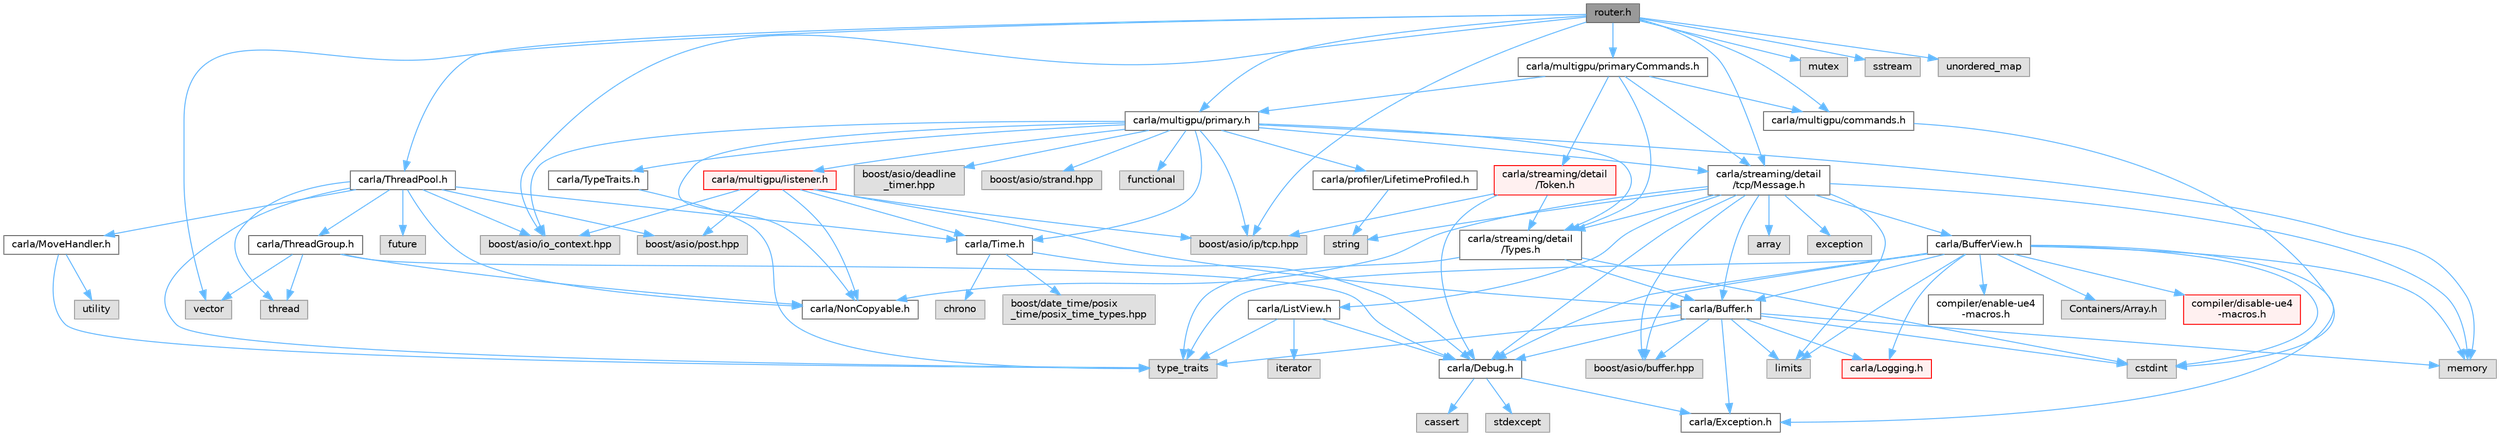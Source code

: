 digraph "router.h"
{
 // INTERACTIVE_SVG=YES
 // LATEX_PDF_SIZE
  bgcolor="transparent";
  edge [fontname=Helvetica,fontsize=10,labelfontname=Helvetica,labelfontsize=10];
  node [fontname=Helvetica,fontsize=10,shape=box,height=0.2,width=0.4];
  Node1 [id="Node000001",label="router.h",height=0.2,width=0.4,color="gray40", fillcolor="grey60", style="filled", fontcolor="black",tooltip=" "];
  Node1 -> Node2 [id="edge1_Node000001_Node000002",color="steelblue1",style="solid",tooltip=" "];
  Node2 [id="Node000002",label="carla/streaming/detail\l/tcp/Message.h",height=0.2,width=0.4,color="grey40", fillcolor="white", style="filled",URL="$d5/dca/Message_8h.html",tooltip=" "];
  Node2 -> Node3 [id="edge2_Node000002_Node000003",color="steelblue1",style="solid",tooltip=" "];
  Node3 [id="Node000003",label="carla/ListView.h",height=0.2,width=0.4,color="grey40", fillcolor="white", style="filled",URL="$d4/d50/LibCarla_2source_2carla_2ListView_8h.html",tooltip=" "];
  Node3 -> Node4 [id="edge3_Node000003_Node000004",color="steelblue1",style="solid",tooltip=" "];
  Node4 [id="Node000004",label="carla/Debug.h",height=0.2,width=0.4,color="grey40", fillcolor="white", style="filled",URL="$d4/deb/Debug_8h.html",tooltip=" "];
  Node4 -> Node5 [id="edge4_Node000004_Node000005",color="steelblue1",style="solid",tooltip=" "];
  Node5 [id="Node000005",label="carla/Exception.h",height=0.2,width=0.4,color="grey40", fillcolor="white", style="filled",URL="$d8/d8a/Exception_8h.html",tooltip=" "];
  Node4 -> Node6 [id="edge5_Node000004_Node000006",color="steelblue1",style="solid",tooltip=" "];
  Node6 [id="Node000006",label="stdexcept",height=0.2,width=0.4,color="grey60", fillcolor="#E0E0E0", style="filled",tooltip=" "];
  Node4 -> Node7 [id="edge6_Node000004_Node000007",color="steelblue1",style="solid",tooltip=" "];
  Node7 [id="Node000007",label="cassert",height=0.2,width=0.4,color="grey60", fillcolor="#E0E0E0", style="filled",tooltip=" "];
  Node3 -> Node8 [id="edge7_Node000003_Node000008",color="steelblue1",style="solid",tooltip=" "];
  Node8 [id="Node000008",label="type_traits",height=0.2,width=0.4,color="grey60", fillcolor="#E0E0E0", style="filled",tooltip=" "];
  Node3 -> Node9 [id="edge8_Node000003_Node000009",color="steelblue1",style="solid",tooltip=" "];
  Node9 [id="Node000009",label="iterator",height=0.2,width=0.4,color="grey60", fillcolor="#E0E0E0", style="filled",tooltip=" "];
  Node2 -> Node10 [id="edge9_Node000002_Node000010",color="steelblue1",style="solid",tooltip=" "];
  Node10 [id="Node000010",label="carla/Buffer.h",height=0.2,width=0.4,color="grey40", fillcolor="white", style="filled",URL="$d2/dda/carla_2Buffer_8h.html",tooltip=" "];
  Node10 -> Node4 [id="edge10_Node000010_Node000004",color="steelblue1",style="solid",tooltip=" "];
  Node10 -> Node5 [id="edge11_Node000010_Node000005",color="steelblue1",style="solid",tooltip=" "];
  Node10 -> Node11 [id="edge12_Node000010_Node000011",color="steelblue1",style="solid",tooltip=" "];
  Node11 [id="Node000011",label="carla/Logging.h",height=0.2,width=0.4,color="red", fillcolor="#FFF0F0", style="filled",URL="$de/d87/Logging_8h.html",tooltip=" "];
  Node10 -> Node14 [id="edge13_Node000010_Node000014",color="steelblue1",style="solid",tooltip=" "];
  Node14 [id="Node000014",label="boost/asio/buffer.hpp",height=0.2,width=0.4,color="grey60", fillcolor="#E0E0E0", style="filled",tooltip=" "];
  Node10 -> Node15 [id="edge14_Node000010_Node000015",color="steelblue1",style="solid",tooltip=" "];
  Node15 [id="Node000015",label="cstdint",height=0.2,width=0.4,color="grey60", fillcolor="#E0E0E0", style="filled",tooltip=" "];
  Node10 -> Node16 [id="edge15_Node000010_Node000016",color="steelblue1",style="solid",tooltip=" "];
  Node16 [id="Node000016",label="limits",height=0.2,width=0.4,color="grey60", fillcolor="#E0E0E0", style="filled",tooltip=" "];
  Node10 -> Node17 [id="edge16_Node000010_Node000017",color="steelblue1",style="solid",tooltip=" "];
  Node17 [id="Node000017",label="memory",height=0.2,width=0.4,color="grey60", fillcolor="#E0E0E0", style="filled",tooltip=" "];
  Node10 -> Node8 [id="edge17_Node000010_Node000008",color="steelblue1",style="solid",tooltip=" "];
  Node2 -> Node18 [id="edge18_Node000002_Node000018",color="steelblue1",style="solid",tooltip=" "];
  Node18 [id="Node000018",label="carla/BufferView.h",height=0.2,width=0.4,color="grey40", fillcolor="white", style="filled",URL="$d8/dee/BufferView_8h.html",tooltip=" "];
  Node18 -> Node10 [id="edge19_Node000018_Node000010",color="steelblue1",style="solid",tooltip=" "];
  Node18 -> Node4 [id="edge20_Node000018_Node000004",color="steelblue1",style="solid",tooltip=" "];
  Node18 -> Node5 [id="edge21_Node000018_Node000005",color="steelblue1",style="solid",tooltip=" "];
  Node18 -> Node11 [id="edge22_Node000018_Node000011",color="steelblue1",style="solid",tooltip=" "];
  Node18 -> Node14 [id="edge23_Node000018_Node000014",color="steelblue1",style="solid",tooltip=" "];
  Node18 -> Node15 [id="edge24_Node000018_Node000015",color="steelblue1",style="solid",tooltip=" "];
  Node18 -> Node16 [id="edge25_Node000018_Node000016",color="steelblue1",style="solid",tooltip=" "];
  Node18 -> Node17 [id="edge26_Node000018_Node000017",color="steelblue1",style="solid",tooltip=" "];
  Node18 -> Node8 [id="edge27_Node000018_Node000008",color="steelblue1",style="solid",tooltip=" "];
  Node18 -> Node19 [id="edge28_Node000018_Node000019",color="steelblue1",style="solid",tooltip=" "];
  Node19 [id="Node000019",label="compiler/enable-ue4\l-macros.h",height=0.2,width=0.4,color="grey40", fillcolor="white", style="filled",URL="$d9/da2/enable-ue4-macros_8h.html",tooltip=" "];
  Node18 -> Node20 [id="edge29_Node000018_Node000020",color="steelblue1",style="solid",tooltip=" "];
  Node20 [id="Node000020",label="Containers/Array.h",height=0.2,width=0.4,color="grey60", fillcolor="#E0E0E0", style="filled",tooltip=" "];
  Node18 -> Node21 [id="edge30_Node000018_Node000021",color="steelblue1",style="solid",tooltip=" "];
  Node21 [id="Node000021",label="compiler/disable-ue4\l-macros.h",height=0.2,width=0.4,color="red", fillcolor="#FFF0F0", style="filled",URL="$d2/d02/disable-ue4-macros_8h.html",tooltip=" "];
  Node2 -> Node4 [id="edge31_Node000002_Node000004",color="steelblue1",style="solid",tooltip=" "];
  Node2 -> Node26 [id="edge32_Node000002_Node000026",color="steelblue1",style="solid",tooltip=" "];
  Node26 [id="Node000026",label="carla/NonCopyable.h",height=0.2,width=0.4,color="grey40", fillcolor="white", style="filled",URL="$d4/dd8/LibCarla_2source_2carla_2NonCopyable_8h.html",tooltip=" "];
  Node2 -> Node27 [id="edge33_Node000002_Node000027",color="steelblue1",style="solid",tooltip=" "];
  Node27 [id="Node000027",label="carla/streaming/detail\l/Types.h",height=0.2,width=0.4,color="grey40", fillcolor="white", style="filled",URL="$d7/df8/Types_8h.html",tooltip=" "];
  Node27 -> Node10 [id="edge34_Node000027_Node000010",color="steelblue1",style="solid",tooltip=" "];
  Node27 -> Node15 [id="edge35_Node000027_Node000015",color="steelblue1",style="solid",tooltip=" "];
  Node27 -> Node8 [id="edge36_Node000027_Node000008",color="steelblue1",style="solid",tooltip=" "];
  Node2 -> Node14 [id="edge37_Node000002_Node000014",color="steelblue1",style="solid",tooltip=" "];
  Node2 -> Node28 [id="edge38_Node000002_Node000028",color="steelblue1",style="solid",tooltip=" "];
  Node28 [id="Node000028",label="array",height=0.2,width=0.4,color="grey60", fillcolor="#E0E0E0", style="filled",tooltip=" "];
  Node2 -> Node29 [id="edge39_Node000002_Node000029",color="steelblue1",style="solid",tooltip=" "];
  Node29 [id="Node000029",label="exception",height=0.2,width=0.4,color="grey60", fillcolor="#E0E0E0", style="filled",tooltip=" "];
  Node2 -> Node16 [id="edge40_Node000002_Node000016",color="steelblue1",style="solid",tooltip=" "];
  Node2 -> Node17 [id="edge41_Node000002_Node000017",color="steelblue1",style="solid",tooltip=" "];
  Node2 -> Node30 [id="edge42_Node000002_Node000030",color="steelblue1",style="solid",tooltip=" "];
  Node30 [id="Node000030",label="string",height=0.2,width=0.4,color="grey60", fillcolor="#E0E0E0", style="filled",tooltip=" "];
  Node1 -> Node31 [id="edge43_Node000001_Node000031",color="steelblue1",style="solid",tooltip=" "];
  Node31 [id="Node000031",label="carla/ThreadPool.h",height=0.2,width=0.4,color="grey40", fillcolor="white", style="filled",URL="$d3/d43/ThreadPool_8h.html",tooltip=" "];
  Node31 -> Node32 [id="edge44_Node000031_Node000032",color="steelblue1",style="solid",tooltip=" "];
  Node32 [id="Node000032",label="carla/MoveHandler.h",height=0.2,width=0.4,color="grey40", fillcolor="white", style="filled",URL="$d5/db3/MoveHandler_8h.html",tooltip=" "];
  Node32 -> Node8 [id="edge45_Node000032_Node000008",color="steelblue1",style="solid",tooltip=" "];
  Node32 -> Node33 [id="edge46_Node000032_Node000033",color="steelblue1",style="solid",tooltip=" "];
  Node33 [id="Node000033",label="utility",height=0.2,width=0.4,color="grey60", fillcolor="#E0E0E0", style="filled",tooltip=" "];
  Node31 -> Node26 [id="edge47_Node000031_Node000026",color="steelblue1",style="solid",tooltip=" "];
  Node31 -> Node34 [id="edge48_Node000031_Node000034",color="steelblue1",style="solid",tooltip=" "];
  Node34 [id="Node000034",label="carla/ThreadGroup.h",height=0.2,width=0.4,color="grey40", fillcolor="white", style="filled",URL="$d6/d99/ThreadGroup_8h.html",tooltip=" "];
  Node34 -> Node4 [id="edge49_Node000034_Node000004",color="steelblue1",style="solid",tooltip=" "];
  Node34 -> Node26 [id="edge50_Node000034_Node000026",color="steelblue1",style="solid",tooltip=" "];
  Node34 -> Node35 [id="edge51_Node000034_Node000035",color="steelblue1",style="solid",tooltip=" "];
  Node35 [id="Node000035",label="thread",height=0.2,width=0.4,color="grey60", fillcolor="#E0E0E0", style="filled",tooltip=" "];
  Node34 -> Node36 [id="edge52_Node000034_Node000036",color="steelblue1",style="solid",tooltip=" "];
  Node36 [id="Node000036",label="vector",height=0.2,width=0.4,color="grey60", fillcolor="#E0E0E0", style="filled",tooltip=" "];
  Node31 -> Node37 [id="edge53_Node000031_Node000037",color="steelblue1",style="solid",tooltip=" "];
  Node37 [id="Node000037",label="carla/Time.h",height=0.2,width=0.4,color="grey40", fillcolor="white", style="filled",URL="$d2/d33/Time_8h.html",tooltip=" "];
  Node37 -> Node4 [id="edge54_Node000037_Node000004",color="steelblue1",style="solid",tooltip=" "];
  Node37 -> Node38 [id="edge55_Node000037_Node000038",color="steelblue1",style="solid",tooltip=" "];
  Node38 [id="Node000038",label="boost/date_time/posix\l_time/posix_time_types.hpp",height=0.2,width=0.4,color="grey60", fillcolor="#E0E0E0", style="filled",tooltip=" "];
  Node37 -> Node39 [id="edge56_Node000037_Node000039",color="steelblue1",style="solid",tooltip=" "];
  Node39 [id="Node000039",label="chrono",height=0.2,width=0.4,color="grey60", fillcolor="#E0E0E0", style="filled",tooltip=" "];
  Node31 -> Node40 [id="edge57_Node000031_Node000040",color="steelblue1",style="solid",tooltip=" "];
  Node40 [id="Node000040",label="boost/asio/io_context.hpp",height=0.2,width=0.4,color="grey60", fillcolor="#E0E0E0", style="filled",tooltip=" "];
  Node31 -> Node41 [id="edge58_Node000031_Node000041",color="steelblue1",style="solid",tooltip=" "];
  Node41 [id="Node000041",label="boost/asio/post.hpp",height=0.2,width=0.4,color="grey60", fillcolor="#E0E0E0", style="filled",tooltip=" "];
  Node31 -> Node42 [id="edge59_Node000031_Node000042",color="steelblue1",style="solid",tooltip=" "];
  Node42 [id="Node000042",label="future",height=0.2,width=0.4,color="grey60", fillcolor="#E0E0E0", style="filled",tooltip=" "];
  Node31 -> Node35 [id="edge60_Node000031_Node000035",color="steelblue1",style="solid",tooltip=" "];
  Node31 -> Node8 [id="edge61_Node000031_Node000008",color="steelblue1",style="solid",tooltip=" "];
  Node1 -> Node43 [id="edge62_Node000001_Node000043",color="steelblue1",style="solid",tooltip=" "];
  Node43 [id="Node000043",label="carla/multigpu/primary.h",height=0.2,width=0.4,color="grey40", fillcolor="white", style="filled",URL="$d8/d15/primary_8h.html",tooltip=" "];
  Node43 -> Node26 [id="edge63_Node000043_Node000026",color="steelblue1",style="solid",tooltip=" "];
  Node43 -> Node37 [id="edge64_Node000043_Node000037",color="steelblue1",style="solid",tooltip=" "];
  Node43 -> Node44 [id="edge65_Node000043_Node000044",color="steelblue1",style="solid",tooltip=" "];
  Node44 [id="Node000044",label="carla/TypeTraits.h",height=0.2,width=0.4,color="grey40", fillcolor="white", style="filled",URL="$d0/d95/TypeTraits_8h.html",tooltip=" "];
  Node44 -> Node8 [id="edge66_Node000044_Node000008",color="steelblue1",style="solid",tooltip=" "];
  Node43 -> Node45 [id="edge67_Node000043_Node000045",color="steelblue1",style="solid",tooltip=" "];
  Node45 [id="Node000045",label="carla/profiler/LifetimeProfiled.h",height=0.2,width=0.4,color="grey40", fillcolor="white", style="filled",URL="$d9/dc4/LifetimeProfiled_8h.html",tooltip=" "];
  Node45 -> Node30 [id="edge68_Node000045_Node000030",color="steelblue1",style="solid",tooltip=" "];
  Node43 -> Node27 [id="edge69_Node000043_Node000027",color="steelblue1",style="solid",tooltip=" "];
  Node43 -> Node2 [id="edge70_Node000043_Node000002",color="steelblue1",style="solid",tooltip=" "];
  Node43 -> Node46 [id="edge71_Node000043_Node000046",color="steelblue1",style="solid",tooltip=" "];
  Node46 [id="Node000046",label="carla/multigpu/listener.h",height=0.2,width=0.4,color="red", fillcolor="#FFF0F0", style="filled",URL="$d0/d39/listener_8h.html",tooltip=" "];
  Node46 -> Node26 [id="edge72_Node000046_Node000026",color="steelblue1",style="solid",tooltip=" "];
  Node46 -> Node37 [id="edge73_Node000046_Node000037",color="steelblue1",style="solid",tooltip=" "];
  Node46 -> Node10 [id="edge74_Node000046_Node000010",color="steelblue1",style="solid",tooltip=" "];
  Node46 -> Node40 [id="edge75_Node000046_Node000040",color="steelblue1",style="solid",tooltip=" "];
  Node46 -> Node47 [id="edge76_Node000046_Node000047",color="steelblue1",style="solid",tooltip=" "];
  Node47 [id="Node000047",label="boost/asio/ip/tcp.hpp",height=0.2,width=0.4,color="grey60", fillcolor="#E0E0E0", style="filled",tooltip=" "];
  Node46 -> Node41 [id="edge77_Node000046_Node000041",color="steelblue1",style="solid",tooltip=" "];
  Node43 -> Node49 [id="edge78_Node000043_Node000049",color="steelblue1",style="solid",tooltip=" "];
  Node49 [id="Node000049",label="boost/asio/deadline\l_timer.hpp",height=0.2,width=0.4,color="grey60", fillcolor="#E0E0E0", style="filled",tooltip=" "];
  Node43 -> Node40 [id="edge79_Node000043_Node000040",color="steelblue1",style="solid",tooltip=" "];
  Node43 -> Node47 [id="edge80_Node000043_Node000047",color="steelblue1",style="solid",tooltip=" "];
  Node43 -> Node50 [id="edge81_Node000043_Node000050",color="steelblue1",style="solid",tooltip=" "];
  Node50 [id="Node000050",label="boost/asio/strand.hpp",height=0.2,width=0.4,color="grey60", fillcolor="#E0E0E0", style="filled",tooltip=" "];
  Node43 -> Node51 [id="edge82_Node000043_Node000051",color="steelblue1",style="solid",tooltip=" "];
  Node51 [id="Node000051",label="functional",height=0.2,width=0.4,color="grey60", fillcolor="#E0E0E0", style="filled",tooltip=" "];
  Node43 -> Node17 [id="edge83_Node000043_Node000017",color="steelblue1",style="solid",tooltip=" "];
  Node1 -> Node52 [id="edge84_Node000001_Node000052",color="steelblue1",style="solid",tooltip=" "];
  Node52 [id="Node000052",label="carla/multigpu/primaryCommands.h",height=0.2,width=0.4,color="grey40", fillcolor="white", style="filled",URL="$dd/dbf/primaryCommands_8h.html",tooltip=" "];
  Node52 -> Node53 [id="edge85_Node000052_Node000053",color="steelblue1",style="solid",tooltip=" "];
  Node53 [id="Node000053",label="carla/multigpu/commands.h",height=0.2,width=0.4,color="grey40", fillcolor="white", style="filled",URL="$d5/d90/commands_8h.html",tooltip=" "];
  Node53 -> Node15 [id="edge86_Node000053_Node000015",color="steelblue1",style="solid",tooltip=" "];
  Node52 -> Node43 [id="edge87_Node000052_Node000043",color="steelblue1",style="solid",tooltip=" "];
  Node52 -> Node2 [id="edge88_Node000052_Node000002",color="steelblue1",style="solid",tooltip=" "];
  Node52 -> Node54 [id="edge89_Node000052_Node000054",color="steelblue1",style="solid",tooltip=" "];
  Node54 [id="Node000054",label="carla/streaming/detail\l/Token.h",height=0.2,width=0.4,color="red", fillcolor="#FFF0F0", style="filled",URL="$d9/d9d/detail_2Token_8h.html",tooltip=" "];
  Node54 -> Node4 [id="edge90_Node000054_Node000004",color="steelblue1",style="solid",tooltip=" "];
  Node54 -> Node27 [id="edge91_Node000054_Node000027",color="steelblue1",style="solid",tooltip=" "];
  Node54 -> Node47 [id="edge92_Node000054_Node000047",color="steelblue1",style="solid",tooltip=" "];
  Node52 -> Node27 [id="edge93_Node000052_Node000027",color="steelblue1",style="solid",tooltip=" "];
  Node1 -> Node53 [id="edge94_Node000001_Node000053",color="steelblue1",style="solid",tooltip=" "];
  Node1 -> Node40 [id="edge95_Node000001_Node000040",color="steelblue1",style="solid",tooltip=" "];
  Node1 -> Node47 [id="edge96_Node000001_Node000047",color="steelblue1",style="solid",tooltip=" "];
  Node1 -> Node61 [id="edge97_Node000001_Node000061",color="steelblue1",style="solid",tooltip=" "];
  Node61 [id="Node000061",label="mutex",height=0.2,width=0.4,color="grey60", fillcolor="#E0E0E0", style="filled",tooltip=" "];
  Node1 -> Node36 [id="edge98_Node000001_Node000036",color="steelblue1",style="solid",tooltip=" "];
  Node1 -> Node62 [id="edge99_Node000001_Node000062",color="steelblue1",style="solid",tooltip=" "];
  Node62 [id="Node000062",label="sstream",height=0.2,width=0.4,color="grey60", fillcolor="#E0E0E0", style="filled",tooltip=" "];
  Node1 -> Node63 [id="edge100_Node000001_Node000063",color="steelblue1",style="solid",tooltip=" "];
  Node63 [id="Node000063",label="unordered_map",height=0.2,width=0.4,color="grey60", fillcolor="#E0E0E0", style="filled",tooltip=" "];
}
